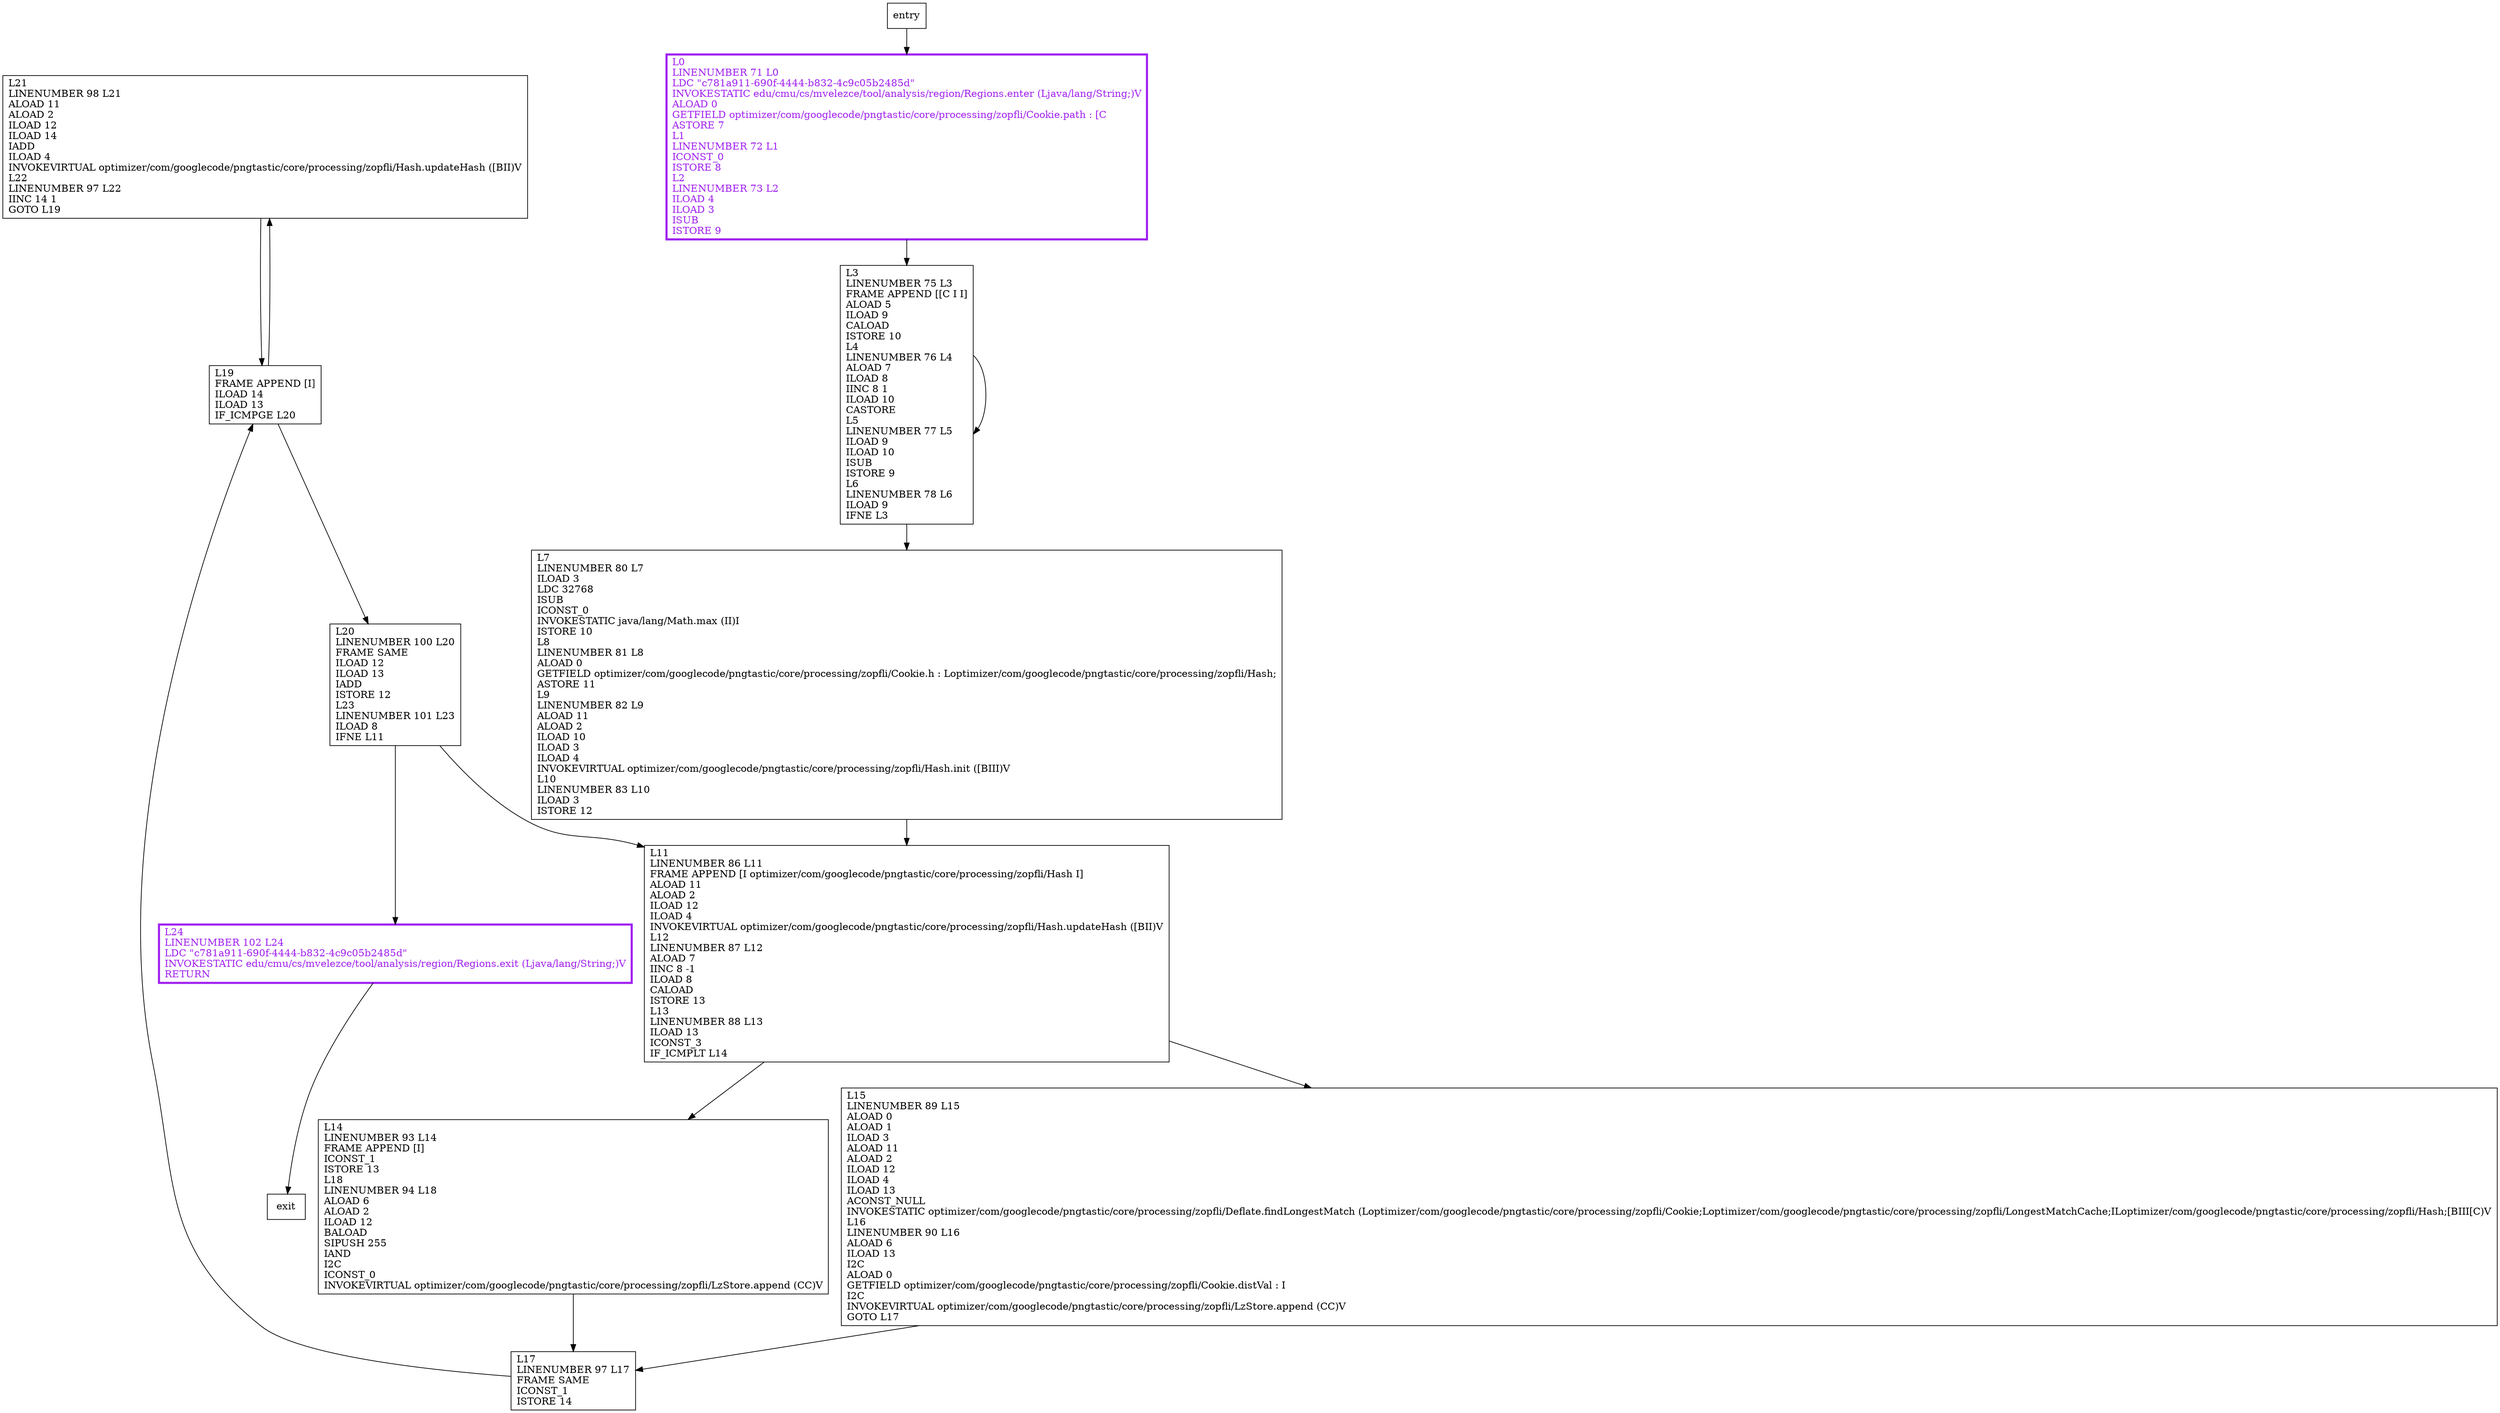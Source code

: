 digraph optimalRun {
node [shape=record];
424918165 [label="L21\lLINENUMBER 98 L21\lALOAD 11\lALOAD 2\lILOAD 12\lILOAD 14\lIADD\lILOAD 4\lINVOKEVIRTUAL optimizer/com/googlecode/pngtastic/core/processing/zopfli/Hash.updateHash ([BII)V\lL22\lLINENUMBER 97 L22\lIINC 14 1\lGOTO L19\l"];
1419428140 [label="L11\lLINENUMBER 86 L11\lFRAME APPEND [I optimizer/com/googlecode/pngtastic/core/processing/zopfli/Hash I]\lALOAD 11\lALOAD 2\lILOAD 12\lILOAD 4\lINVOKEVIRTUAL optimizer/com/googlecode/pngtastic/core/processing/zopfli/Hash.updateHash ([BII)V\lL12\lLINENUMBER 87 L12\lALOAD 7\lIINC 8 -1\lILOAD 8\lCALOAD\lISTORE 13\lL13\lLINENUMBER 88 L13\lILOAD 13\lICONST_3\lIF_ICMPLT L14\l"];
278398304 [label="L3\lLINENUMBER 75 L3\lFRAME APPEND [[C I I]\lALOAD 5\lILOAD 9\lCALOAD\lISTORE 10\lL4\lLINENUMBER 76 L4\lALOAD 7\lILOAD 8\lIINC 8 1\lILOAD 10\lCASTORE\lL5\lLINENUMBER 77 L5\lILOAD 9\lILOAD 10\lISUB\lISTORE 9\lL6\lLINENUMBER 78 L6\lILOAD 9\lIFNE L3\l"];
411721666 [label="L24\lLINENUMBER 102 L24\lLDC \"c781a911-690f-4444-b832-4c9c05b2485d\"\lINVOKESTATIC edu/cmu/cs/mvelezce/tool/analysis/region/Regions.exit (Ljava/lang/String;)V\lRETURN\l"];
430994439 [label="L14\lLINENUMBER 93 L14\lFRAME APPEND [I]\lICONST_1\lISTORE 13\lL18\lLINENUMBER 94 L18\lALOAD 6\lALOAD 2\lILOAD 12\lBALOAD\lSIPUSH 255\lIAND\lI2C\lICONST_0\lINVOKEVIRTUAL optimizer/com/googlecode/pngtastic/core/processing/zopfli/LzStore.append (CC)V\l"];
1426040161 [label="L15\lLINENUMBER 89 L15\lALOAD 0\lALOAD 1\lILOAD 3\lALOAD 11\lALOAD 2\lILOAD 12\lILOAD 4\lILOAD 13\lACONST_NULL\lINVOKESTATIC optimizer/com/googlecode/pngtastic/core/processing/zopfli/Deflate.findLongestMatch (Loptimizer/com/googlecode/pngtastic/core/processing/zopfli/Cookie;Loptimizer/com/googlecode/pngtastic/core/processing/zopfli/LongestMatchCache;ILoptimizer/com/googlecode/pngtastic/core/processing/zopfli/Hash;[BIII[C)V\lL16\lLINENUMBER 90 L16\lALOAD 6\lILOAD 13\lI2C\lALOAD 0\lGETFIELD optimizer/com/googlecode/pngtastic/core/processing/zopfli/Cookie.distVal : I\lI2C\lINVOKEVIRTUAL optimizer/com/googlecode/pngtastic/core/processing/zopfli/LzStore.append (CC)V\lGOTO L17\l"];
1593987072 [label="L0\lLINENUMBER 71 L0\lLDC \"c781a911-690f-4444-b832-4c9c05b2485d\"\lINVOKESTATIC edu/cmu/cs/mvelezce/tool/analysis/region/Regions.enter (Ljava/lang/String;)V\lALOAD 0\lGETFIELD optimizer/com/googlecode/pngtastic/core/processing/zopfli/Cookie.path : [C\lASTORE 7\lL1\lLINENUMBER 72 L1\lICONST_0\lISTORE 8\lL2\lLINENUMBER 73 L2\lILOAD 4\lILOAD 3\lISUB\lISTORE 9\l"];
64614565 [label="L20\lLINENUMBER 100 L20\lFRAME SAME\lILOAD 12\lILOAD 13\lIADD\lISTORE 12\lL23\lLINENUMBER 101 L23\lILOAD 8\lIFNE L11\l"];
1939770262 [label="L7\lLINENUMBER 80 L7\lILOAD 3\lLDC 32768\lISUB\lICONST_0\lINVOKESTATIC java/lang/Math.max (II)I\lISTORE 10\lL8\lLINENUMBER 81 L8\lALOAD 0\lGETFIELD optimizer/com/googlecode/pngtastic/core/processing/zopfli/Cookie.h : Loptimizer/com/googlecode/pngtastic/core/processing/zopfli/Hash;\lASTORE 11\lL9\lLINENUMBER 82 L9\lALOAD 11\lALOAD 2\lILOAD 10\lILOAD 3\lILOAD 4\lINVOKEVIRTUAL optimizer/com/googlecode/pngtastic/core/processing/zopfli/Hash.init ([BIII)V\lL10\lLINENUMBER 83 L10\lILOAD 3\lISTORE 12\l"];
77334939 [label="L17\lLINENUMBER 97 L17\lFRAME SAME\lICONST_1\lISTORE 14\l"];
816760435 [label="L19\lFRAME APPEND [I]\lILOAD 14\lILOAD 13\lIF_ICMPGE L20\l"];
entry;
exit;
278398304 -> 278398304;
278398304 -> 1939770262;
64614565 -> 1419428140;
64614565 -> 411721666;
1939770262 -> 1419428140;
77334939 -> 816760435;
816760435 -> 424918165;
816760435 -> 64614565;
424918165 -> 816760435;
entry -> 1593987072;
1419428140 -> 430994439;
1419428140 -> 1426040161;
411721666 -> exit;
430994439 -> 77334939;
1426040161 -> 77334939;
1593987072 -> 278398304;
411721666[fontcolor="purple", penwidth=3, color="purple"];
1593987072[fontcolor="purple", penwidth=3, color="purple"];
}
